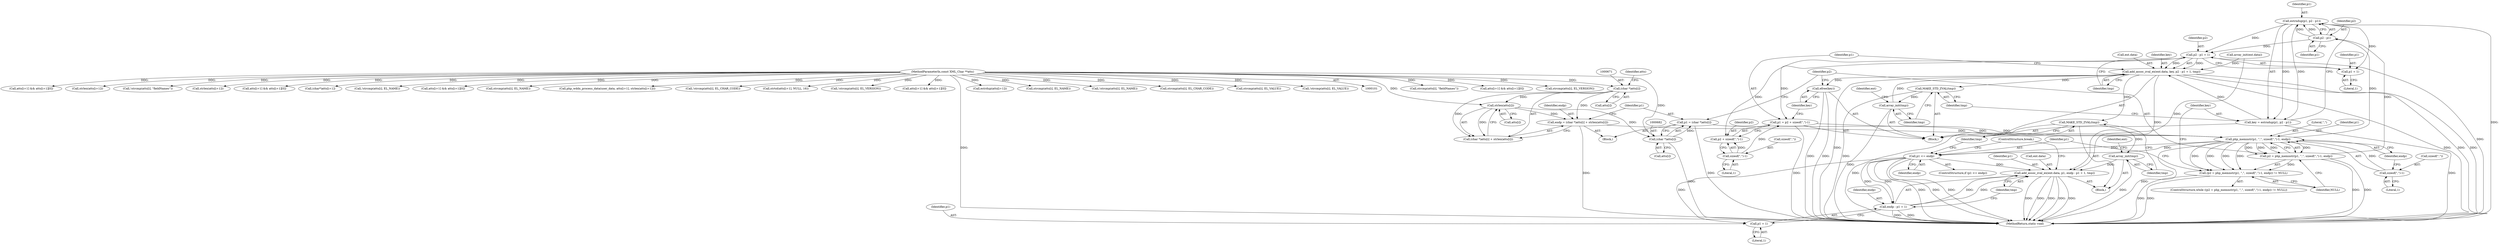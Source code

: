 digraph "0_php-src_66fd44209d5ffcb9b3d1bc1b9fd8e35b485040c0@pointer" {
"1000702" [label="(Call,estrndup(p1, p2 - p1))"];
"1000704" [label="(Call,p2 - p1)"];
"1000688" [label="(Call,p2 = php_memnstr(p1, \",\", sizeof(\",\")-1, endp))"];
"1000690" [label="(Call,php_memnstr(p1, \",\", sizeof(\",\")-1, endp))"];
"1000679" [label="(Call,p1 = (char *)atts[i])"];
"1000681" [label="(Call,(char *)atts[i])"];
"1000675" [label="(Call,strlen(atts[i]))"];
"1000670" [label="(Call,(char *)atts[i])"];
"1000104" [label="(MethodParameterIn,const XML_Char **atts)"];
"1000722" [label="(Call,p1 = p2 + sizeof(\",\")-1)"];
"1000716" [label="(Call,p2 - p1 + 1)"];
"1000702" [label="(Call,estrndup(p1, p2 - p1))"];
"1000726" [label="(Call,sizeof(\",\")-1)"];
"1000693" [label="(Call,sizeof(\",\")-1)"];
"1000667" [label="(Call,endp = (char *)atts[i] + strlen(atts[i]))"];
"1000700" [label="(Call,key = estrndup(p1, p2 - p1))"];
"1000711" [label="(Call,add_assoc_zval_ex(ent.data, key, p2 - p1 + 1, tmp))"];
"1000707" [label="(Call,MAKE_STD_ZVAL(tmp))"];
"1000709" [label="(Call,array_init(tmp))"];
"1000730" [label="(Call,efree(key))"];
"1000737" [label="(Call,MAKE_STD_ZVAL(tmp))"];
"1000739" [label="(Call,array_init(tmp))"];
"1000741" [label="(Call,add_assoc_zval_ex(ent.data, p1, endp - p1 + 1, tmp))"];
"1000687" [label="(Call,(p2 = php_memnstr(p1, \",\", sizeof(\",\")-1, endp)) != NULL)"];
"1000718" [label="(Call,p1 + 1)"];
"1000733" [label="(Call,p1 <= endp)"];
"1000746" [label="(Call,endp - p1 + 1)"];
"1000748" [label="(Call,p1 + 1)"];
"1000724" [label="(Call,p2 + sizeof(\",\")-1)"];
"1000693" [label="(Call,sizeof(\",\")-1)"];
"1000641" [label="(Call,strcmp(atts[i], \"fieldNames\"))"];
"1000686" [label="(ControlStructure,while ((p2 = php_memnstr(p1, \",\", sizeof(\",\")-1, endp)) != NULL))"];
"1000740" [label="(Identifier,tmp)"];
"1000745" [label="(Identifier,p1)"];
"1000736" [label="(Block,)"];
"1000805" [label="(Call,atts[i+1] && atts[i+1][0])"];
"1000749" [label="(Identifier,p1)"];
"1000696" [label="(Literal,1)"];
"1000677" [label="(Identifier,atts)"];
"1000727" [label="(Call,sizeof(\",\"))"];
"1000726" [label="(Call,sizeof(\",\")-1)"];
"1000746" [label="(Call,endp - p1 + 1)"];
"1000735" [label="(Identifier,endp)"];
"1000134" [label="(Call,strcmp(atts[i], EL_VERSION))"];
"1000646" [label="(Call,atts[i+1] && atts[i+1][0])"];
"1000699" [label="(Block,)"];
"1000688" [label="(Call,p2 = php_memnstr(p1, \",\", sizeof(\",\")-1, endp))"];
"1000670" [label="(Call,(char *)atts[i])"];
"1000716" [label="(Call,p2 - p1 + 1)"];
"1000730" [label="(Call,efree(key))"];
"1000707" [label="(Call,MAKE_STD_ZVAL(tmp))"];
"1000851" [label="(Call,strlen(atts[i+1]))"];
"1000640" [label="(Call,!strcmp(atts[i], \"fieldNames\"))"];
"1000659" [label="(Block,)"];
"1000690" [label="(Call,php_memnstr(p1, \",\", sizeof(\",\")-1, endp))"];
"1000734" [label="(Identifier,p1)"];
"1000689" [label="(Identifier,p2)"];
"1000750" [label="(Literal,1)"];
"1000742" [label="(Call,ent.data)"];
"1000698" [label="(Identifier,NULL)"];
"1000669" [label="(Call,(char *)atts[i] + strlen(atts[i]))"];
"1000752" [label="(ControlStructure,break;)"];
"1000743" [label="(Identifier,ent)"];
"1000687" [label="(Call,(p2 = php_memnstr(p1, \",\", sizeof(\",\")-1, endp)) != NULL)"];
"1000722" [label="(Call,p1 = p2 + sizeof(\",\")-1)"];
"1000713" [label="(Identifier,ent)"];
"1000676" [label="(Call,atts[i])"];
"1000622" [label="(Call,array_init(ent.data))"];
"1000683" [label="(Call,atts[i])"];
"1000416" [label="(Call,strlen(atts[i+1]))"];
"1000680" [label="(Identifier,p1)"];
"1000732" [label="(ControlStructure,if (p1 <= endp))"];
"1000681" [label="(Call,(char *)atts[i])"];
"1000747" [label="(Identifier,endp)"];
"1000367" [label="(Call,atts[i+1] && atts[i+1][0])"];
"1000694" [label="(Call,sizeof(\",\"))"];
"1000667" [label="(Call,endp = (char *)atts[i] + strlen(atts[i]))"];
"1000733" [label="(Call,p1 <= endp)"];
"1000741" [label="(Call,add_assoc_zval_ex(ent.data, p1, endp - p1 + 1, tmp))"];
"1000843" [label="(Call,(char*)atts[i+1])"];
"1000700" [label="(Call,key = estrndup(p1, p2 - p1))"];
"1000715" [label="(Identifier,key)"];
"1000703" [label="(Identifier,p1)"];
"1000565" [label="(Call,!strcmp(atts[i], EL_NAME))"];
"1000719" [label="(Identifier,p1)"];
"1000724" [label="(Call,p2 + sizeof(\",\")-1)"];
"1000571" [label="(Call,atts[i+1] && atts[i+1][0])"];
"1000800" [label="(Call,strcmp(atts[i], EL_NAME))"];
"1000692" [label="(Literal,\",\")"];
"1000668" [label="(Identifier,endp)"];
"1000409" [label="(Call,php_wddx_process_data(user_data, atts[i+1], strlen(atts[i+1])))"];
"1000723" [label="(Identifier,p1)"];
"1000256" [label="(Call,!strcmp(atts[i], EL_CHAR_CODE))"];
"1000717" [label="(Identifier,p2)"];
"1000731" [label="(Identifier,key)"];
"1000709" [label="(Call,array_init(tmp))"];
"1000739" [label="(Call,array_init(tmp))"];
"1000701" [label="(Identifier,key)"];
"1000675" [label="(Call,strlen(atts[i]))"];
"1000751" [label="(Identifier,tmp)"];
"1000710" [label="(Identifier,tmp)"];
"1000748" [label="(Call,p1 + 1)"];
"1000697" [label="(Identifier,endp)"];
"1000721" [label="(Identifier,tmp)"];
"1000284" [label="(Call,strtol(atts[i+1], NULL, 16))"];
"1000104" [label="(MethodParameterIn,const XML_Char **atts)"];
"1000133" [label="(Call,!strcmp(atts[i], EL_VERSION))"];
"1000262" [label="(Call,atts[i+1] && atts[i+1][0])"];
"1000914" [label="(MethodReturn,static void)"];
"1000718" [label="(Call,p1 + 1)"];
"1000712" [label="(Call,ent.data)"];
"1000702" [label="(Call,estrndup(p1, p2 - p1))"];
"1000679" [label="(Call,p1 = (char *)atts[i])"];
"1000720" [label="(Literal,1)"];
"1000597" [label="(Call,estrdup(atts[i+1]))"];
"1000566" [label="(Call,strcmp(atts[i], EL_NAME))"];
"1000691" [label="(Identifier,p1)"];
"1000706" [label="(Identifier,p1)"];
"1000708" [label="(Identifier,tmp)"];
"1000711" [label="(Call,add_assoc_zval_ex(ent.data, key, p2 - p1 + 1, tmp))"];
"1000672" [label="(Call,atts[i])"];
"1000799" [label="(Call,!strcmp(atts[i], EL_NAME))"];
"1000257" [label="(Call,strcmp(atts[i], EL_CHAR_CODE))"];
"1000738" [label="(Identifier,tmp)"];
"1000737" [label="(Call,MAKE_STD_ZVAL(tmp))"];
"1000705" [label="(Identifier,p2)"];
"1000704" [label="(Call,p2 - p1)"];
"1000729" [label="(Literal,1)"];
"1000362" [label="(Call,strcmp(atts[i], EL_VALUE))"];
"1000361" [label="(Call,!strcmp(atts[i], EL_VALUE))"];
"1000725" [label="(Identifier,p2)"];
"1000702" -> "1000700"  [label="AST: "];
"1000702" -> "1000704"  [label="CFG: "];
"1000703" -> "1000702"  [label="AST: "];
"1000704" -> "1000702"  [label="AST: "];
"1000700" -> "1000702"  [label="CFG: "];
"1000702" -> "1000914"  [label="DDG: "];
"1000702" -> "1000700"  [label="DDG: "];
"1000702" -> "1000700"  [label="DDG: "];
"1000704" -> "1000702"  [label="DDG: "];
"1000704" -> "1000702"  [label="DDG: "];
"1000702" -> "1000716"  [label="DDG: "];
"1000702" -> "1000718"  [label="DDG: "];
"1000704" -> "1000706"  [label="CFG: "];
"1000705" -> "1000704"  [label="AST: "];
"1000706" -> "1000704"  [label="AST: "];
"1000688" -> "1000704"  [label="DDG: "];
"1000690" -> "1000704"  [label="DDG: "];
"1000704" -> "1000716"  [label="DDG: "];
"1000688" -> "1000687"  [label="AST: "];
"1000688" -> "1000690"  [label="CFG: "];
"1000689" -> "1000688"  [label="AST: "];
"1000690" -> "1000688"  [label="AST: "];
"1000698" -> "1000688"  [label="CFG: "];
"1000688" -> "1000914"  [label="DDG: "];
"1000688" -> "1000914"  [label="DDG: "];
"1000688" -> "1000687"  [label="DDG: "];
"1000690" -> "1000688"  [label="DDG: "];
"1000690" -> "1000688"  [label="DDG: "];
"1000690" -> "1000688"  [label="DDG: "];
"1000690" -> "1000688"  [label="DDG: "];
"1000690" -> "1000697"  [label="CFG: "];
"1000691" -> "1000690"  [label="AST: "];
"1000692" -> "1000690"  [label="AST: "];
"1000693" -> "1000690"  [label="AST: "];
"1000697" -> "1000690"  [label="AST: "];
"1000690" -> "1000914"  [label="DDG: "];
"1000690" -> "1000687"  [label="DDG: "];
"1000690" -> "1000687"  [label="DDG: "];
"1000690" -> "1000687"  [label="DDG: "];
"1000690" -> "1000687"  [label="DDG: "];
"1000679" -> "1000690"  [label="DDG: "];
"1000722" -> "1000690"  [label="DDG: "];
"1000693" -> "1000690"  [label="DDG: "];
"1000667" -> "1000690"  [label="DDG: "];
"1000690" -> "1000733"  [label="DDG: "];
"1000690" -> "1000733"  [label="DDG: "];
"1000679" -> "1000659"  [label="AST: "];
"1000679" -> "1000681"  [label="CFG: "];
"1000680" -> "1000679"  [label="AST: "];
"1000681" -> "1000679"  [label="AST: "];
"1000689" -> "1000679"  [label="CFG: "];
"1000679" -> "1000914"  [label="DDG: "];
"1000681" -> "1000679"  [label="DDG: "];
"1000681" -> "1000683"  [label="CFG: "];
"1000682" -> "1000681"  [label="AST: "];
"1000683" -> "1000681"  [label="AST: "];
"1000681" -> "1000914"  [label="DDG: "];
"1000675" -> "1000681"  [label="DDG: "];
"1000104" -> "1000681"  [label="DDG: "];
"1000675" -> "1000669"  [label="AST: "];
"1000675" -> "1000676"  [label="CFG: "];
"1000676" -> "1000675"  [label="AST: "];
"1000669" -> "1000675"  [label="CFG: "];
"1000675" -> "1000667"  [label="DDG: "];
"1000675" -> "1000669"  [label="DDG: "];
"1000670" -> "1000675"  [label="DDG: "];
"1000104" -> "1000675"  [label="DDG: "];
"1000670" -> "1000669"  [label="AST: "];
"1000670" -> "1000672"  [label="CFG: "];
"1000671" -> "1000670"  [label="AST: "];
"1000672" -> "1000670"  [label="AST: "];
"1000677" -> "1000670"  [label="CFG: "];
"1000670" -> "1000667"  [label="DDG: "];
"1000670" -> "1000669"  [label="DDG: "];
"1000104" -> "1000670"  [label="DDG: "];
"1000104" -> "1000101"  [label="AST: "];
"1000104" -> "1000914"  [label="DDG: "];
"1000104" -> "1000133"  [label="DDG: "];
"1000104" -> "1000134"  [label="DDG: "];
"1000104" -> "1000256"  [label="DDG: "];
"1000104" -> "1000257"  [label="DDG: "];
"1000104" -> "1000262"  [label="DDG: "];
"1000104" -> "1000284"  [label="DDG: "];
"1000104" -> "1000361"  [label="DDG: "];
"1000104" -> "1000362"  [label="DDG: "];
"1000104" -> "1000367"  [label="DDG: "];
"1000104" -> "1000409"  [label="DDG: "];
"1000104" -> "1000416"  [label="DDG: "];
"1000104" -> "1000565"  [label="DDG: "];
"1000104" -> "1000566"  [label="DDG: "];
"1000104" -> "1000571"  [label="DDG: "];
"1000104" -> "1000597"  [label="DDG: "];
"1000104" -> "1000640"  [label="DDG: "];
"1000104" -> "1000641"  [label="DDG: "];
"1000104" -> "1000646"  [label="DDG: "];
"1000104" -> "1000799"  [label="DDG: "];
"1000104" -> "1000800"  [label="DDG: "];
"1000104" -> "1000805"  [label="DDG: "];
"1000104" -> "1000843"  [label="DDG: "];
"1000104" -> "1000851"  [label="DDG: "];
"1000722" -> "1000699"  [label="AST: "];
"1000722" -> "1000724"  [label="CFG: "];
"1000723" -> "1000722"  [label="AST: "];
"1000724" -> "1000722"  [label="AST: "];
"1000731" -> "1000722"  [label="CFG: "];
"1000722" -> "1000914"  [label="DDG: "];
"1000716" -> "1000722"  [label="DDG: "];
"1000726" -> "1000722"  [label="DDG: "];
"1000716" -> "1000711"  [label="AST: "];
"1000716" -> "1000718"  [label="CFG: "];
"1000717" -> "1000716"  [label="AST: "];
"1000718" -> "1000716"  [label="AST: "];
"1000721" -> "1000716"  [label="CFG: "];
"1000716" -> "1000914"  [label="DDG: "];
"1000716" -> "1000711"  [label="DDG: "];
"1000716" -> "1000711"  [label="DDG: "];
"1000716" -> "1000724"  [label="DDG: "];
"1000726" -> "1000724"  [label="AST: "];
"1000726" -> "1000729"  [label="CFG: "];
"1000727" -> "1000726"  [label="AST: "];
"1000729" -> "1000726"  [label="AST: "];
"1000724" -> "1000726"  [label="CFG: "];
"1000726" -> "1000724"  [label="DDG: "];
"1000693" -> "1000696"  [label="CFG: "];
"1000694" -> "1000693"  [label="AST: "];
"1000696" -> "1000693"  [label="AST: "];
"1000697" -> "1000693"  [label="CFG: "];
"1000667" -> "1000659"  [label="AST: "];
"1000667" -> "1000669"  [label="CFG: "];
"1000668" -> "1000667"  [label="AST: "];
"1000669" -> "1000667"  [label="AST: "];
"1000680" -> "1000667"  [label="CFG: "];
"1000667" -> "1000914"  [label="DDG: "];
"1000700" -> "1000699"  [label="AST: "];
"1000701" -> "1000700"  [label="AST: "];
"1000708" -> "1000700"  [label="CFG: "];
"1000700" -> "1000914"  [label="DDG: "];
"1000700" -> "1000711"  [label="DDG: "];
"1000711" -> "1000699"  [label="AST: "];
"1000711" -> "1000721"  [label="CFG: "];
"1000712" -> "1000711"  [label="AST: "];
"1000715" -> "1000711"  [label="AST: "];
"1000721" -> "1000711"  [label="AST: "];
"1000723" -> "1000711"  [label="CFG: "];
"1000711" -> "1000914"  [label="DDG: "];
"1000711" -> "1000914"  [label="DDG: "];
"1000711" -> "1000914"  [label="DDG: "];
"1000711" -> "1000914"  [label="DDG: "];
"1000711" -> "1000707"  [label="DDG: "];
"1000622" -> "1000711"  [label="DDG: "];
"1000709" -> "1000711"  [label="DDG: "];
"1000711" -> "1000730"  [label="DDG: "];
"1000711" -> "1000737"  [label="DDG: "];
"1000711" -> "1000741"  [label="DDG: "];
"1000707" -> "1000699"  [label="AST: "];
"1000707" -> "1000708"  [label="CFG: "];
"1000708" -> "1000707"  [label="AST: "];
"1000710" -> "1000707"  [label="CFG: "];
"1000707" -> "1000914"  [label="DDG: "];
"1000707" -> "1000709"  [label="DDG: "];
"1000709" -> "1000699"  [label="AST: "];
"1000709" -> "1000710"  [label="CFG: "];
"1000710" -> "1000709"  [label="AST: "];
"1000713" -> "1000709"  [label="CFG: "];
"1000709" -> "1000914"  [label="DDG: "];
"1000730" -> "1000699"  [label="AST: "];
"1000730" -> "1000731"  [label="CFG: "];
"1000731" -> "1000730"  [label="AST: "];
"1000689" -> "1000730"  [label="CFG: "];
"1000730" -> "1000914"  [label="DDG: "];
"1000730" -> "1000914"  [label="DDG: "];
"1000737" -> "1000736"  [label="AST: "];
"1000737" -> "1000738"  [label="CFG: "];
"1000738" -> "1000737"  [label="AST: "];
"1000740" -> "1000737"  [label="CFG: "];
"1000737" -> "1000914"  [label="DDG: "];
"1000737" -> "1000739"  [label="DDG: "];
"1000739" -> "1000736"  [label="AST: "];
"1000739" -> "1000740"  [label="CFG: "];
"1000740" -> "1000739"  [label="AST: "];
"1000743" -> "1000739"  [label="CFG: "];
"1000739" -> "1000914"  [label="DDG: "];
"1000739" -> "1000741"  [label="DDG: "];
"1000741" -> "1000736"  [label="AST: "];
"1000741" -> "1000751"  [label="CFG: "];
"1000742" -> "1000741"  [label="AST: "];
"1000745" -> "1000741"  [label="AST: "];
"1000746" -> "1000741"  [label="AST: "];
"1000751" -> "1000741"  [label="AST: "];
"1000752" -> "1000741"  [label="CFG: "];
"1000741" -> "1000914"  [label="DDG: "];
"1000741" -> "1000914"  [label="DDG: "];
"1000741" -> "1000914"  [label="DDG: "];
"1000741" -> "1000914"  [label="DDG: "];
"1000741" -> "1000914"  [label="DDG: "];
"1000622" -> "1000741"  [label="DDG: "];
"1000733" -> "1000741"  [label="DDG: "];
"1000746" -> "1000741"  [label="DDG: "];
"1000746" -> "1000741"  [label="DDG: "];
"1000687" -> "1000686"  [label="AST: "];
"1000687" -> "1000698"  [label="CFG: "];
"1000698" -> "1000687"  [label="AST: "];
"1000701" -> "1000687"  [label="CFG: "];
"1000734" -> "1000687"  [label="CFG: "];
"1000687" -> "1000914"  [label="DDG: "];
"1000687" -> "1000914"  [label="DDG: "];
"1000718" -> "1000720"  [label="CFG: "];
"1000719" -> "1000718"  [label="AST: "];
"1000720" -> "1000718"  [label="AST: "];
"1000733" -> "1000732"  [label="AST: "];
"1000733" -> "1000735"  [label="CFG: "];
"1000734" -> "1000733"  [label="AST: "];
"1000735" -> "1000733"  [label="AST: "];
"1000738" -> "1000733"  [label="CFG: "];
"1000752" -> "1000733"  [label="CFG: "];
"1000733" -> "1000914"  [label="DDG: "];
"1000733" -> "1000914"  [label="DDG: "];
"1000733" -> "1000914"  [label="DDG: "];
"1000733" -> "1000746"  [label="DDG: "];
"1000733" -> "1000746"  [label="DDG: "];
"1000733" -> "1000748"  [label="DDG: "];
"1000746" -> "1000748"  [label="CFG: "];
"1000747" -> "1000746"  [label="AST: "];
"1000748" -> "1000746"  [label="AST: "];
"1000751" -> "1000746"  [label="CFG: "];
"1000746" -> "1000914"  [label="DDG: "];
"1000746" -> "1000914"  [label="DDG: "];
"1000748" -> "1000750"  [label="CFG: "];
"1000749" -> "1000748"  [label="AST: "];
"1000750" -> "1000748"  [label="AST: "];
"1000725" -> "1000724"  [label="AST: "];
}
